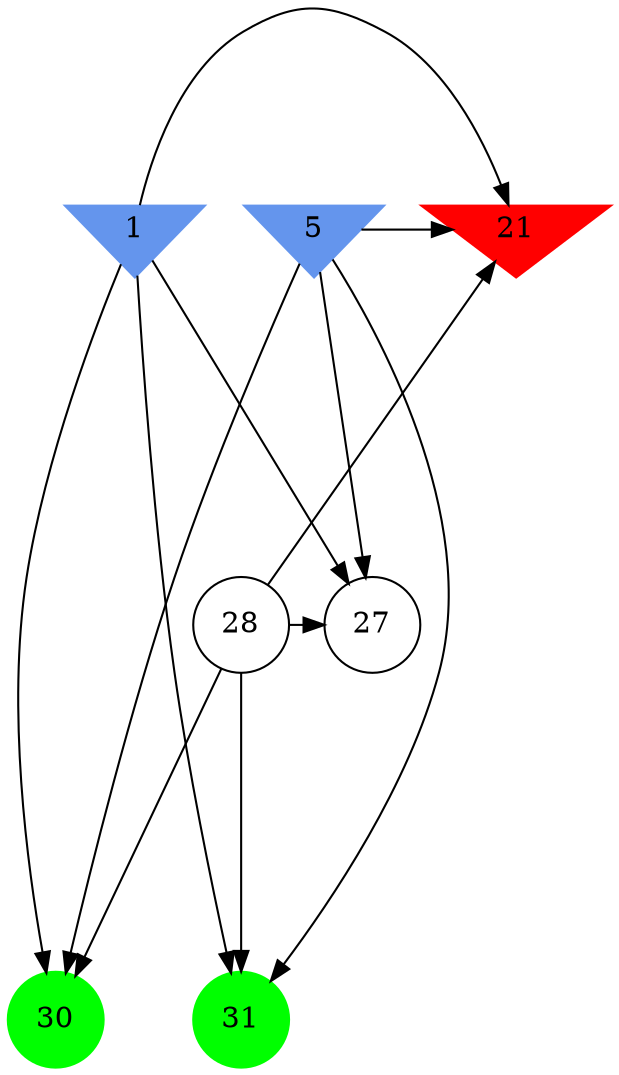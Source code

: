 digraph brain {
	ranksep=2.0;
	1 [shape=invtriangle,style=filled,color=cornflowerblue];
	5 [shape=invtriangle,style=filled,color=cornflowerblue];
	21 [shape=invtriangle,style=filled,color=red];
	27 [shape=circle,color=black];
	28 [shape=circle,color=black];
	30 [shape=circle,style=filled,color=green];
	31 [shape=circle,style=filled,color=green];
	28	->	31;
	28	->	21;
	28	->	27;
	28	->	30;
	1	->	31;
	1	->	21;
	1	->	27;
	1	->	30;
	5	->	31;
	5	->	21;
	5	->	27;
	5	->	30;
	{ rank=same; 1; 5; 21; }
	{ rank=same; 27; 28; }
	{ rank=same; 30; 31; }
}
